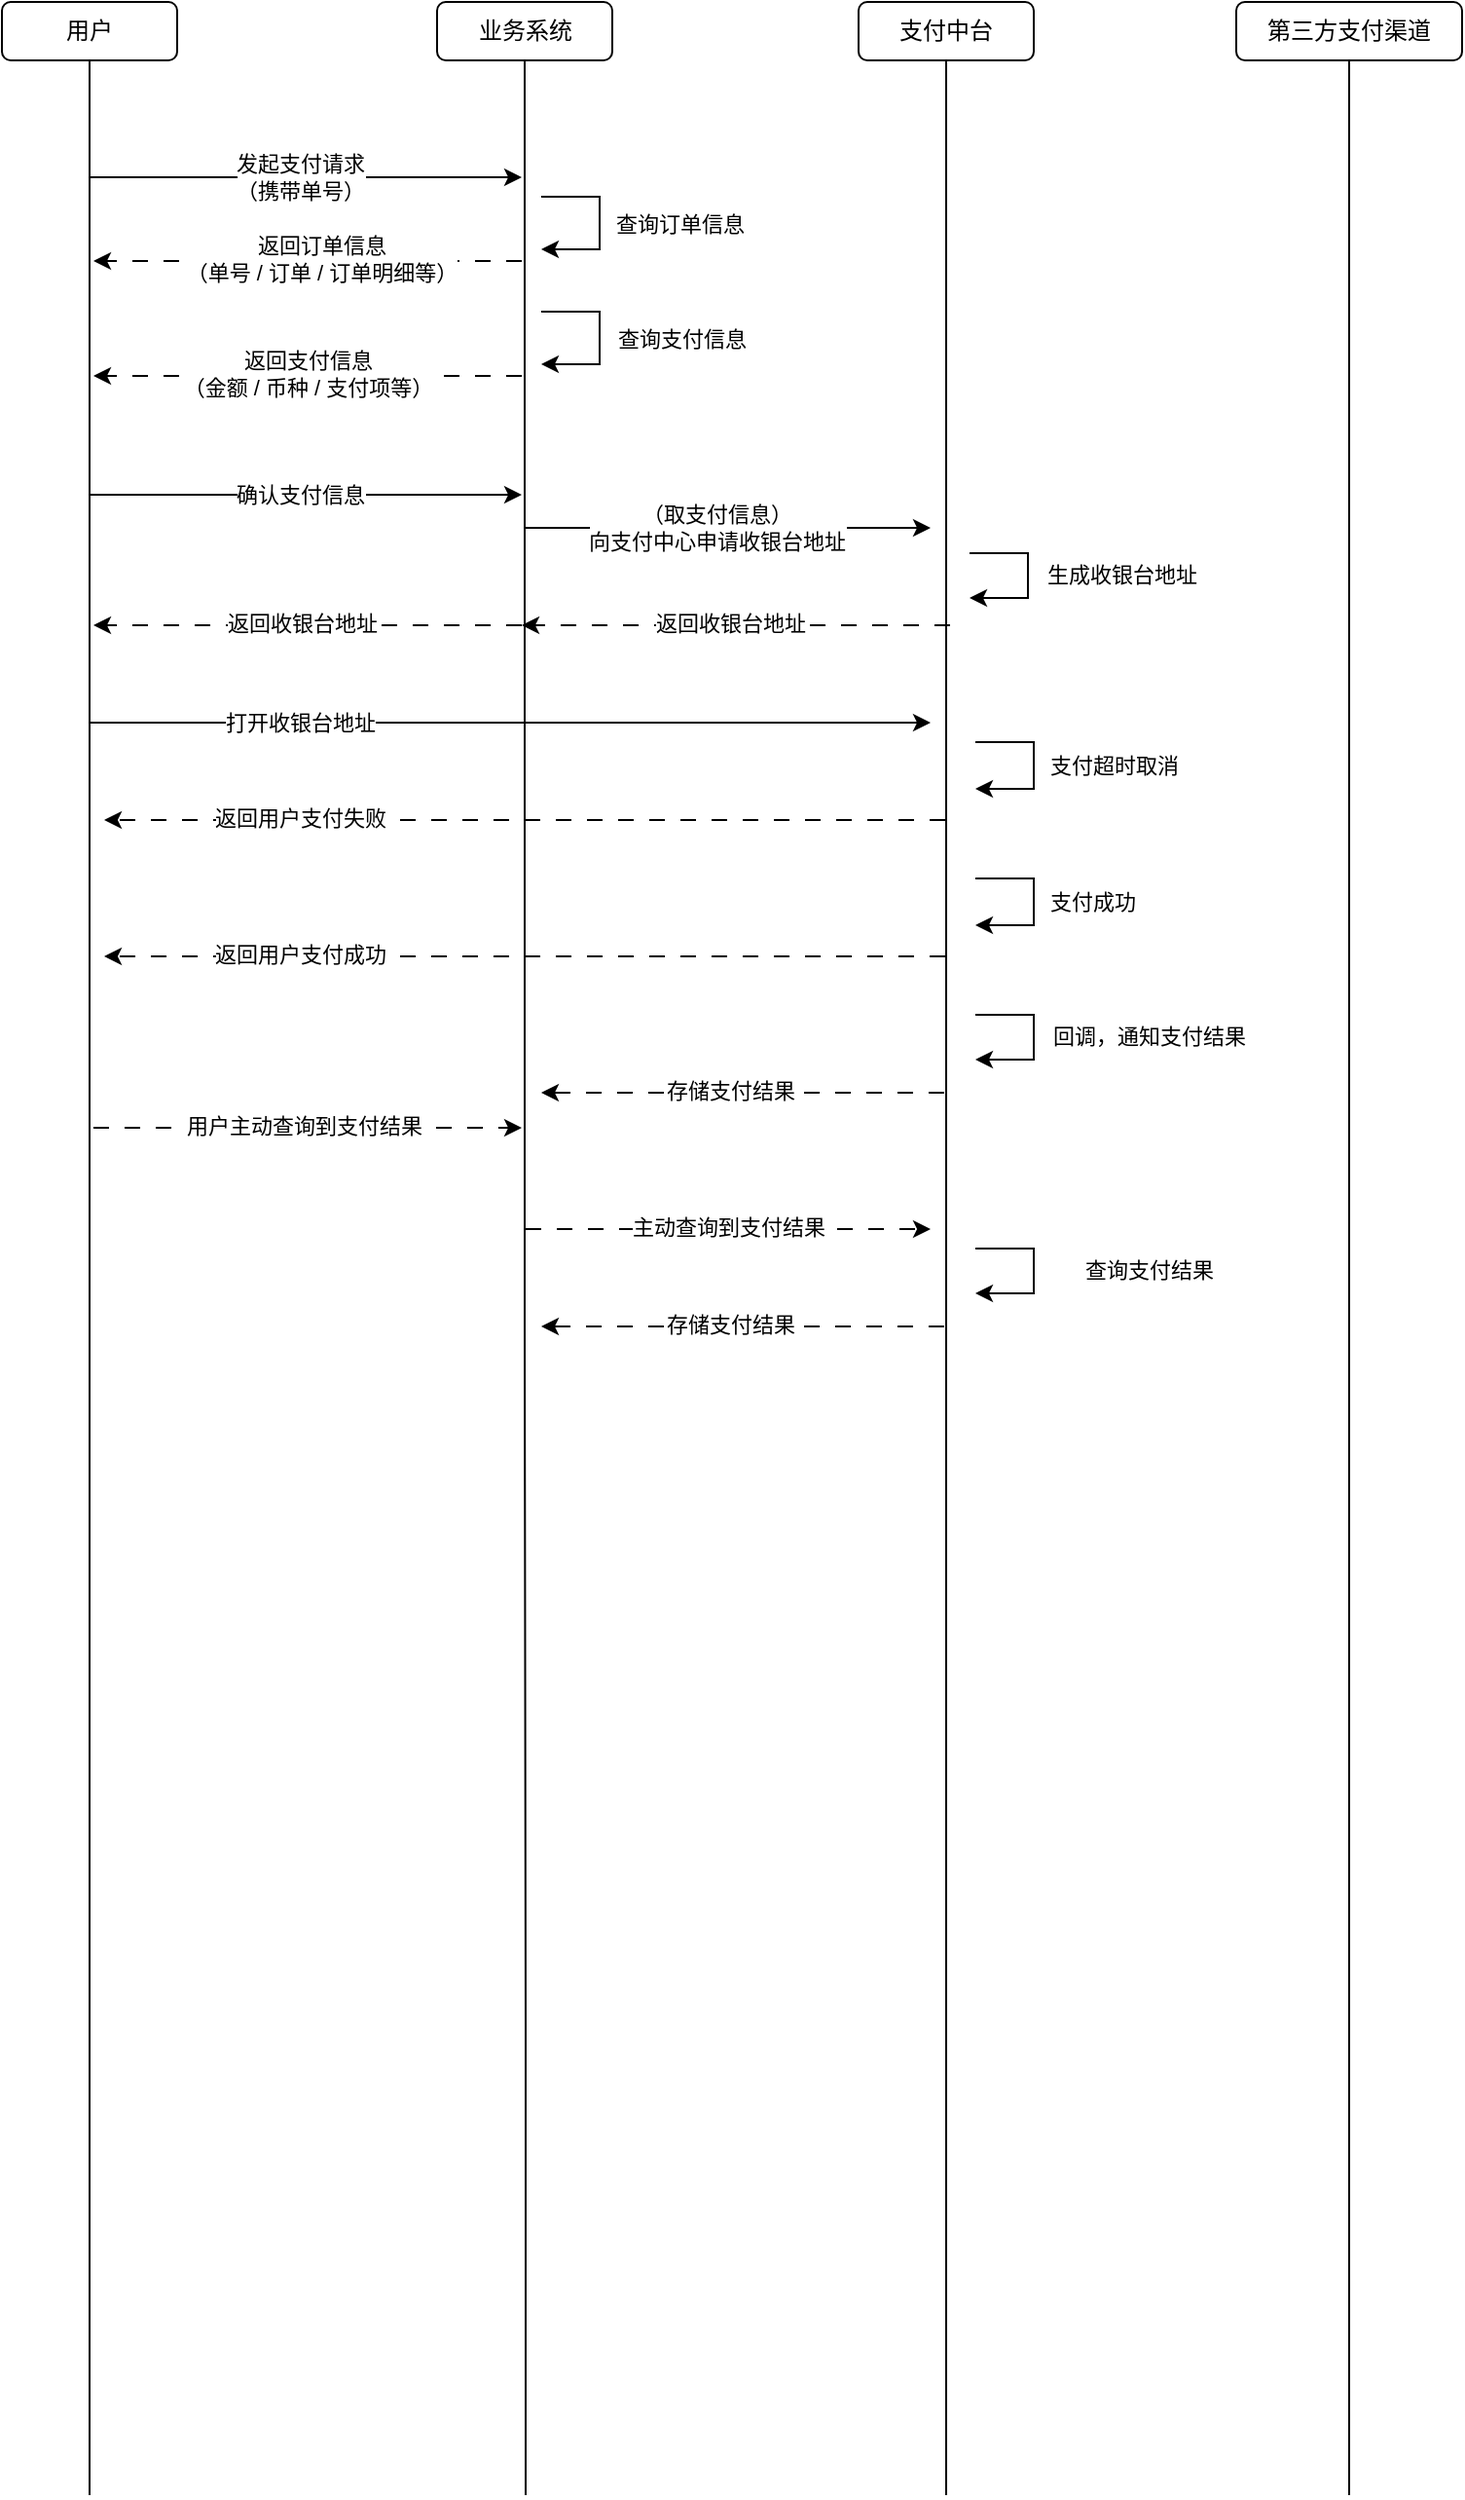 <mxfile version="26.2.13">
  <diagram name="第 1 页" id="jCKyARXtS3_KU_H70kB-">
    <mxGraphModel dx="600" dy="385" grid="1" gridSize="10" guides="1" tooltips="1" connect="1" arrows="1" fold="1" page="1" pageScale="1" pageWidth="827" pageHeight="1169" math="0" shadow="0">
      <root>
        <mxCell id="0" />
        <mxCell id="1" parent="0" />
        <mxCell id="vybOab_Kj2c5safNkpu3-1" style="edgeStyle=orthogonalEdgeStyle;rounded=0;orthogonalLoop=1;jettySize=auto;html=1;exitX=0.5;exitY=1;exitDx=0;exitDy=0;endArrow=none;endFill=0;" parent="1" source="vybOab_Kj2c5safNkpu3-4" edge="1">
          <mxGeometry relative="1" as="geometry">
            <mxPoint x="528" y="1760" as="targetPoint" />
          </mxGeometry>
        </mxCell>
        <mxCell id="vybOab_Kj2c5safNkpu3-4" value="用户" style="rounded=1;whiteSpace=wrap;html=1;" parent="1" vertex="1">
          <mxGeometry x="483" y="480" width="90" height="30" as="geometry" />
        </mxCell>
        <mxCell id="vybOab_Kj2c5safNkpu3-5" style="edgeStyle=orthogonalEdgeStyle;rounded=0;orthogonalLoop=1;jettySize=auto;html=1;endArrow=none;endFill=0;" parent="1" source="vybOab_Kj2c5safNkpu3-6" edge="1">
          <mxGeometry relative="1" as="geometry">
            <mxPoint x="752" y="1760" as="targetPoint" />
            <Array as="points">
              <mxPoint x="752" y="1160" />
              <mxPoint x="752" y="1160" />
              <mxPoint x="752" y="1518" />
            </Array>
          </mxGeometry>
        </mxCell>
        <mxCell id="vybOab_Kj2c5safNkpu3-6" value="业务系统" style="rounded=1;whiteSpace=wrap;html=1;" parent="1" vertex="1">
          <mxGeometry x="706.5" y="480" width="90" height="30" as="geometry" />
        </mxCell>
        <mxCell id="vybOab_Kj2c5safNkpu3-7" style="edgeStyle=orthogonalEdgeStyle;rounded=0;orthogonalLoop=1;jettySize=auto;html=1;endArrow=none;endFill=0;" parent="1" source="vybOab_Kj2c5safNkpu3-8" edge="1">
          <mxGeometry relative="1" as="geometry">
            <mxPoint x="968" y="1760" as="targetPoint" />
          </mxGeometry>
        </mxCell>
        <mxCell id="vybOab_Kj2c5safNkpu3-8" value="支付中台" style="rounded=1;whiteSpace=wrap;html=1;" parent="1" vertex="1">
          <mxGeometry x="923" y="480" width="90" height="30" as="geometry" />
        </mxCell>
        <mxCell id="vybOab_Kj2c5safNkpu3-9" style="edgeStyle=orthogonalEdgeStyle;rounded=0;orthogonalLoop=1;jettySize=auto;html=1;endArrow=none;endFill=0;" parent="1" source="vybOab_Kj2c5safNkpu3-10" edge="1">
          <mxGeometry relative="1" as="geometry">
            <mxPoint x="1175" y="1760" as="targetPoint" />
          </mxGeometry>
        </mxCell>
        <mxCell id="vybOab_Kj2c5safNkpu3-10" value="第三方支付渠道" style="rounded=1;whiteSpace=wrap;html=1;" parent="1" vertex="1">
          <mxGeometry x="1117" y="480" width="116" height="30" as="geometry" />
        </mxCell>
        <mxCell id="vybOab_Kj2c5safNkpu3-11" value="" style="endArrow=classic;html=1;rounded=0;" parent="1" edge="1">
          <mxGeometry width="50" height="50" relative="1" as="geometry">
            <mxPoint x="528" y="570" as="sourcePoint" />
            <mxPoint x="750" y="570" as="targetPoint" />
          </mxGeometry>
        </mxCell>
        <mxCell id="vybOab_Kj2c5safNkpu3-12" value="发起支付请求&lt;div&gt;（携带单号）&lt;/div&gt;" style="edgeLabel;html=1;align=center;verticalAlign=middle;resizable=0;points=[];" parent="vybOab_Kj2c5safNkpu3-11" vertex="1" connectable="0">
          <mxGeometry x="-0.32" y="-1" relative="1" as="geometry">
            <mxPoint x="32" y="-1" as="offset" />
          </mxGeometry>
        </mxCell>
        <mxCell id="vybOab_Kj2c5safNkpu3-13" value="" style="endArrow=classic;html=1;rounded=0;dashed=1;dashPattern=8 8;" parent="1" edge="1">
          <mxGeometry width="50" height="50" relative="1" as="geometry">
            <mxPoint x="750" y="613" as="sourcePoint" />
            <mxPoint x="530" y="613" as="targetPoint" />
          </mxGeometry>
        </mxCell>
        <mxCell id="vybOab_Kj2c5safNkpu3-14" value="返回订单信息&lt;div&gt;（单号 / 订单 / 订单明细等）&lt;/div&gt;" style="edgeLabel;html=1;align=center;verticalAlign=middle;resizable=0;points=[];" parent="vybOab_Kj2c5safNkpu3-13" vertex="1" connectable="0">
          <mxGeometry x="-0.32" y="-1" relative="1" as="geometry">
            <mxPoint x="-28" as="offset" />
          </mxGeometry>
        </mxCell>
        <mxCell id="vybOab_Kj2c5safNkpu3-15" value="" style="endArrow=classic;html=1;rounded=0;" parent="1" edge="1">
          <mxGeometry width="50" height="50" relative="1" as="geometry">
            <mxPoint x="760" y="580" as="sourcePoint" />
            <mxPoint x="760" y="607" as="targetPoint" />
            <Array as="points">
              <mxPoint x="790" y="580" />
              <mxPoint x="790" y="597" />
              <mxPoint x="790" y="607" />
              <mxPoint x="780" y="607" />
            </Array>
          </mxGeometry>
        </mxCell>
        <mxCell id="vybOab_Kj2c5safNkpu3-16" value="查询订单信息" style="edgeLabel;html=1;align=center;verticalAlign=middle;resizable=0;points=[];" parent="vybOab_Kj2c5safNkpu3-15" vertex="1" connectable="0">
          <mxGeometry x="-0.017" y="-1" relative="1" as="geometry">
            <mxPoint x="42" y="1" as="offset" />
          </mxGeometry>
        </mxCell>
        <mxCell id="vybOab_Kj2c5safNkpu3-19" value="" style="endArrow=classic;html=1;rounded=0;" parent="1" edge="1">
          <mxGeometry width="50" height="50" relative="1" as="geometry">
            <mxPoint x="983" y="860" as="sourcePoint" />
            <mxPoint x="983" y="884" as="targetPoint" />
            <Array as="points">
              <mxPoint x="1013" y="860" />
              <mxPoint x="1013" y="877" />
              <mxPoint x="1013" y="884" />
              <mxPoint x="1003" y="884" />
            </Array>
          </mxGeometry>
        </mxCell>
        <mxCell id="vybOab_Kj2c5safNkpu3-20" value="支付超时取消" style="edgeLabel;html=1;align=center;verticalAlign=middle;resizable=0;points=[];" parent="vybOab_Kj2c5safNkpu3-19" vertex="1" connectable="0">
          <mxGeometry x="-0.017" y="-1" relative="1" as="geometry">
            <mxPoint x="42" as="offset" />
          </mxGeometry>
        </mxCell>
        <mxCell id="vybOab_Kj2c5safNkpu3-27" value="" style="endArrow=classic;html=1;rounded=0;" parent="1" edge="1">
          <mxGeometry width="50" height="50" relative="1" as="geometry">
            <mxPoint x="980" y="763" as="sourcePoint" />
            <mxPoint x="980" y="786" as="targetPoint" />
            <Array as="points">
              <mxPoint x="1010" y="763" />
              <mxPoint x="1010" y="780" />
              <mxPoint x="1010" y="786" />
              <mxPoint x="1007" y="786" />
              <mxPoint x="1000" y="786" />
            </Array>
          </mxGeometry>
        </mxCell>
        <mxCell id="vybOab_Kj2c5safNkpu3-28" value="生成收银台地址" style="edgeLabel;html=1;align=center;verticalAlign=middle;resizable=0;points=[];" parent="vybOab_Kj2c5safNkpu3-27" vertex="1" connectable="0">
          <mxGeometry x="-0.017" y="-1" relative="1" as="geometry">
            <mxPoint x="49" as="offset" />
          </mxGeometry>
        </mxCell>
        <mxCell id="vybOab_Kj2c5safNkpu3-33" value="" style="endArrow=classic;html=1;rounded=0;" parent="1" edge="1">
          <mxGeometry width="50" height="50" relative="1" as="geometry">
            <mxPoint x="528" y="733" as="sourcePoint" />
            <mxPoint x="750" y="733" as="targetPoint" />
          </mxGeometry>
        </mxCell>
        <mxCell id="vybOab_Kj2c5safNkpu3-34" value="确认支付信息" style="edgeLabel;html=1;align=center;verticalAlign=middle;resizable=0;points=[];" parent="vybOab_Kj2c5safNkpu3-33" vertex="1" connectable="0">
          <mxGeometry x="-0.32" y="-1" relative="1" as="geometry">
            <mxPoint x="32" y="-1" as="offset" />
          </mxGeometry>
        </mxCell>
        <mxCell id="vybOab_Kj2c5safNkpu3-35" value="" style="endArrow=classic;html=1;rounded=0;" parent="1" edge="1">
          <mxGeometry width="50" height="50" relative="1" as="geometry">
            <mxPoint x="752" y="750" as="sourcePoint" />
            <mxPoint x="960" y="750" as="targetPoint" />
          </mxGeometry>
        </mxCell>
        <mxCell id="vybOab_Kj2c5safNkpu3-36" value="&lt;div&gt;（取支付信息）&lt;/div&gt;向支付中心申请收银台地址" style="edgeLabel;html=1;align=center;verticalAlign=middle;resizable=0;points=[];" parent="vybOab_Kj2c5safNkpu3-35" vertex="1" connectable="0">
          <mxGeometry x="-0.32" y="-1" relative="1" as="geometry">
            <mxPoint x="27" y="-1" as="offset" />
          </mxGeometry>
        </mxCell>
        <mxCell id="vybOab_Kj2c5safNkpu3-37" value="" style="endArrow=classic;html=1;rounded=0;dashed=1;dashPattern=8 8;" parent="1" edge="1">
          <mxGeometry width="50" height="50" relative="1" as="geometry">
            <mxPoint x="967.5" y="900" as="sourcePoint" />
            <mxPoint x="535.5" y="900" as="targetPoint" />
          </mxGeometry>
        </mxCell>
        <mxCell id="vybOab_Kj2c5safNkpu3-38" value="返回用户支付失败" style="edgeLabel;html=1;align=center;verticalAlign=middle;resizable=0;points=[];" parent="vybOab_Kj2c5safNkpu3-37" vertex="1" connectable="0">
          <mxGeometry x="-0.32" y="-1" relative="1" as="geometry">
            <mxPoint x="-185" as="offset" />
          </mxGeometry>
        </mxCell>
        <mxCell id="vybOab_Kj2c5safNkpu3-39" value="" style="endArrow=classic;html=1;rounded=0;dashed=1;dashPattern=8 8;" parent="1" edge="1">
          <mxGeometry width="50" height="50" relative="1" as="geometry">
            <mxPoint x="970" y="800" as="sourcePoint" />
            <mxPoint x="750" y="800" as="targetPoint" />
          </mxGeometry>
        </mxCell>
        <mxCell id="vybOab_Kj2c5safNkpu3-40" value="返回收银台地址" style="edgeLabel;html=1;align=center;verticalAlign=middle;resizable=0;points=[];" parent="vybOab_Kj2c5safNkpu3-39" vertex="1" connectable="0">
          <mxGeometry x="-0.32" y="-1" relative="1" as="geometry">
            <mxPoint x="-38" as="offset" />
          </mxGeometry>
        </mxCell>
        <mxCell id="vybOab_Kj2c5safNkpu3-43" value="" style="endArrow=classic;html=1;rounded=0;" parent="1" edge="1">
          <mxGeometry width="50" height="50" relative="1" as="geometry">
            <mxPoint x="528" y="850" as="sourcePoint" />
            <mxPoint x="960" y="850" as="targetPoint" />
          </mxGeometry>
        </mxCell>
        <mxCell id="vybOab_Kj2c5safNkpu3-44" value="打开收银台地址" style="edgeLabel;html=1;align=center;verticalAlign=middle;resizable=0;points=[];" parent="vybOab_Kj2c5safNkpu3-43" vertex="1" connectable="0">
          <mxGeometry x="-0.32" y="-1" relative="1" as="geometry">
            <mxPoint x="-39" y="-1" as="offset" />
          </mxGeometry>
        </mxCell>
        <mxCell id="vybOab_Kj2c5safNkpu3-48" value="" style="endArrow=classic;html=1;rounded=0;" parent="1" edge="1">
          <mxGeometry width="50" height="50" relative="1" as="geometry">
            <mxPoint x="983" y="1000" as="sourcePoint" />
            <mxPoint x="983" y="1023" as="targetPoint" />
            <Array as="points">
              <mxPoint x="1013" y="1000" />
              <mxPoint x="1013" y="1017" />
              <mxPoint x="1013" y="1023" />
              <mxPoint x="1010" y="1023" />
              <mxPoint x="1003" y="1023" />
            </Array>
          </mxGeometry>
        </mxCell>
        <mxCell id="vybOab_Kj2c5safNkpu3-49" value="回调，通知支付结果" style="edgeLabel;html=1;align=center;verticalAlign=middle;resizable=0;points=[];" parent="vybOab_Kj2c5safNkpu3-48" vertex="1" connectable="0">
          <mxGeometry x="-0.017" y="-1" relative="1" as="geometry">
            <mxPoint x="60" as="offset" />
          </mxGeometry>
        </mxCell>
        <mxCell id="vybOab_Kj2c5safNkpu3-52" value="" style="endArrow=classic;html=1;rounded=0;dashed=1;dashPattern=8 8;" parent="1" edge="1">
          <mxGeometry width="50" height="50" relative="1" as="geometry">
            <mxPoint x="967" y="1040" as="sourcePoint" />
            <mxPoint x="760" y="1040" as="targetPoint" />
          </mxGeometry>
        </mxCell>
        <mxCell id="vybOab_Kj2c5safNkpu3-53" value="存储支付结果" style="edgeLabel;html=1;align=center;verticalAlign=middle;resizable=0;points=[];" parent="vybOab_Kj2c5safNkpu3-52" vertex="1" connectable="0">
          <mxGeometry x="-0.32" y="-1" relative="1" as="geometry">
            <mxPoint x="-40" as="offset" />
          </mxGeometry>
        </mxCell>
        <mxCell id="vybOab_Kj2c5safNkpu3-88" value="" style="endArrow=classic;html=1;rounded=0;dashed=1;dashPattern=8 8;" parent="1" edge="1">
          <mxGeometry width="50" height="50" relative="1" as="geometry">
            <mxPoint x="750" y="672" as="sourcePoint" />
            <mxPoint x="530" y="672" as="targetPoint" />
          </mxGeometry>
        </mxCell>
        <mxCell id="vybOab_Kj2c5safNkpu3-89" value="返回支付信息&lt;div&gt;（金额 / 币种 / 支付项等）&lt;/div&gt;" style="edgeLabel;html=1;align=center;verticalAlign=middle;resizable=0;points=[];" parent="vybOab_Kj2c5safNkpu3-88" vertex="1" connectable="0">
          <mxGeometry x="-0.32" y="-1" relative="1" as="geometry">
            <mxPoint x="-35" as="offset" />
          </mxGeometry>
        </mxCell>
        <mxCell id="vybOab_Kj2c5safNkpu3-90" value="" style="endArrow=classic;html=1;rounded=0;" parent="1" edge="1">
          <mxGeometry width="50" height="50" relative="1" as="geometry">
            <mxPoint x="760" y="639" as="sourcePoint" />
            <mxPoint x="760" y="666" as="targetPoint" />
            <Array as="points">
              <mxPoint x="790" y="639" />
              <mxPoint x="790" y="656" />
              <mxPoint x="790" y="666" />
              <mxPoint x="780" y="666" />
            </Array>
          </mxGeometry>
        </mxCell>
        <mxCell id="vybOab_Kj2c5safNkpu3-91" value="查询支付信息" style="edgeLabel;html=1;align=center;verticalAlign=middle;resizable=0;points=[];" parent="vybOab_Kj2c5safNkpu3-90" vertex="1" connectable="0">
          <mxGeometry x="-0.017" y="-1" relative="1" as="geometry">
            <mxPoint x="43" y="1" as="offset" />
          </mxGeometry>
        </mxCell>
        <mxCell id="-hgKkbOx_Ee55NommrP0-3" value="" style="endArrow=classic;html=1;rounded=0;dashed=1;dashPattern=8 8;" parent="1" edge="1">
          <mxGeometry width="50" height="50" relative="1" as="geometry">
            <mxPoint x="750" y="800" as="sourcePoint" />
            <mxPoint x="530" y="800" as="targetPoint" />
          </mxGeometry>
        </mxCell>
        <mxCell id="-hgKkbOx_Ee55NommrP0-4" value="返回收银台地址" style="edgeLabel;html=1;align=center;verticalAlign=middle;resizable=0;points=[];" parent="-hgKkbOx_Ee55NommrP0-3" vertex="1" connectable="0">
          <mxGeometry x="-0.32" y="-1" relative="1" as="geometry">
            <mxPoint x="-38" as="offset" />
          </mxGeometry>
        </mxCell>
        <mxCell id="-hgKkbOx_Ee55NommrP0-5" value="" style="endArrow=classic;html=1;rounded=0;" parent="1" edge="1">
          <mxGeometry width="50" height="50" relative="1" as="geometry">
            <mxPoint x="983" y="930" as="sourcePoint" />
            <mxPoint x="983" y="954" as="targetPoint" />
            <Array as="points">
              <mxPoint x="1013" y="930" />
              <mxPoint x="1013" y="947" />
              <mxPoint x="1013" y="954" />
              <mxPoint x="1003" y="954" />
            </Array>
          </mxGeometry>
        </mxCell>
        <mxCell id="-hgKkbOx_Ee55NommrP0-6" value="支付成功" style="edgeLabel;html=1;align=center;verticalAlign=middle;resizable=0;points=[];" parent="-hgKkbOx_Ee55NommrP0-5" vertex="1" connectable="0">
          <mxGeometry x="-0.017" y="-1" relative="1" as="geometry">
            <mxPoint x="31" as="offset" />
          </mxGeometry>
        </mxCell>
        <mxCell id="-hgKkbOx_Ee55NommrP0-7" value="" style="endArrow=classic;html=1;rounded=0;dashed=1;dashPattern=8 8;" parent="1" edge="1">
          <mxGeometry width="50" height="50" relative="1" as="geometry">
            <mxPoint x="967.5" y="970" as="sourcePoint" />
            <mxPoint x="535.5" y="970" as="targetPoint" />
          </mxGeometry>
        </mxCell>
        <mxCell id="-hgKkbOx_Ee55NommrP0-8" value="返回用户支付成功" style="edgeLabel;html=1;align=center;verticalAlign=middle;resizable=0;points=[];" parent="-hgKkbOx_Ee55NommrP0-7" vertex="1" connectable="0">
          <mxGeometry x="-0.32" y="-1" relative="1" as="geometry">
            <mxPoint x="-185" as="offset" />
          </mxGeometry>
        </mxCell>
        <mxCell id="-hgKkbOx_Ee55NommrP0-9" value="" style="endArrow=classic;html=1;rounded=0;dashed=1;dashPattern=8 8;" parent="1" edge="1">
          <mxGeometry width="50" height="50" relative="1" as="geometry">
            <mxPoint x="530" y="1058" as="sourcePoint" />
            <mxPoint x="750" y="1058" as="targetPoint" />
          </mxGeometry>
        </mxCell>
        <mxCell id="-hgKkbOx_Ee55NommrP0-10" value="用户主动查询到支付结果" style="edgeLabel;html=1;align=center;verticalAlign=middle;resizable=0;points=[];" parent="-hgKkbOx_Ee55NommrP0-9" vertex="1" connectable="0">
          <mxGeometry x="-0.32" y="-1" relative="1" as="geometry">
            <mxPoint x="33" y="-2" as="offset" />
          </mxGeometry>
        </mxCell>
        <mxCell id="nQ_erUF6OL6yrrvTOKQU-1" value="" style="endArrow=classic;html=1;rounded=0;dashed=1;dashPattern=8 8;" edge="1" parent="1">
          <mxGeometry width="50" height="50" relative="1" as="geometry">
            <mxPoint x="752" y="1110" as="sourcePoint" />
            <mxPoint x="960" y="1110" as="targetPoint" />
          </mxGeometry>
        </mxCell>
        <mxCell id="nQ_erUF6OL6yrrvTOKQU-2" value="主动查询到支付结果" style="edgeLabel;html=1;align=center;verticalAlign=middle;resizable=0;points=[];" vertex="1" connectable="0" parent="nQ_erUF6OL6yrrvTOKQU-1">
          <mxGeometry x="-0.32" y="-1" relative="1" as="geometry">
            <mxPoint x="33" y="-2" as="offset" />
          </mxGeometry>
        </mxCell>
        <mxCell id="nQ_erUF6OL6yrrvTOKQU-3" value="" style="endArrow=classic;html=1;rounded=0;" edge="1" parent="1">
          <mxGeometry width="50" height="50" relative="1" as="geometry">
            <mxPoint x="983" y="1120" as="sourcePoint" />
            <mxPoint x="983" y="1143" as="targetPoint" />
            <Array as="points">
              <mxPoint x="1013" y="1120" />
              <mxPoint x="1013" y="1137" />
              <mxPoint x="1013" y="1143" />
              <mxPoint x="1010" y="1143" />
              <mxPoint x="1003" y="1143" />
            </Array>
          </mxGeometry>
        </mxCell>
        <mxCell id="nQ_erUF6OL6yrrvTOKQU-4" value="查询支付结果" style="edgeLabel;html=1;align=center;verticalAlign=middle;resizable=0;points=[];" vertex="1" connectable="0" parent="nQ_erUF6OL6yrrvTOKQU-3">
          <mxGeometry x="-0.017" y="-1" relative="1" as="geometry">
            <mxPoint x="60" as="offset" />
          </mxGeometry>
        </mxCell>
        <mxCell id="nQ_erUF6OL6yrrvTOKQU-5" value="" style="endArrow=classic;html=1;rounded=0;dashed=1;dashPattern=8 8;" edge="1" parent="1">
          <mxGeometry width="50" height="50" relative="1" as="geometry">
            <mxPoint x="967" y="1160" as="sourcePoint" />
            <mxPoint x="760" y="1160" as="targetPoint" />
          </mxGeometry>
        </mxCell>
        <mxCell id="nQ_erUF6OL6yrrvTOKQU-6" value="存储支付结果" style="edgeLabel;html=1;align=center;verticalAlign=middle;resizable=0;points=[];" vertex="1" connectable="0" parent="nQ_erUF6OL6yrrvTOKQU-5">
          <mxGeometry x="-0.32" y="-1" relative="1" as="geometry">
            <mxPoint x="-40" as="offset" />
          </mxGeometry>
        </mxCell>
      </root>
    </mxGraphModel>
  </diagram>
</mxfile>
